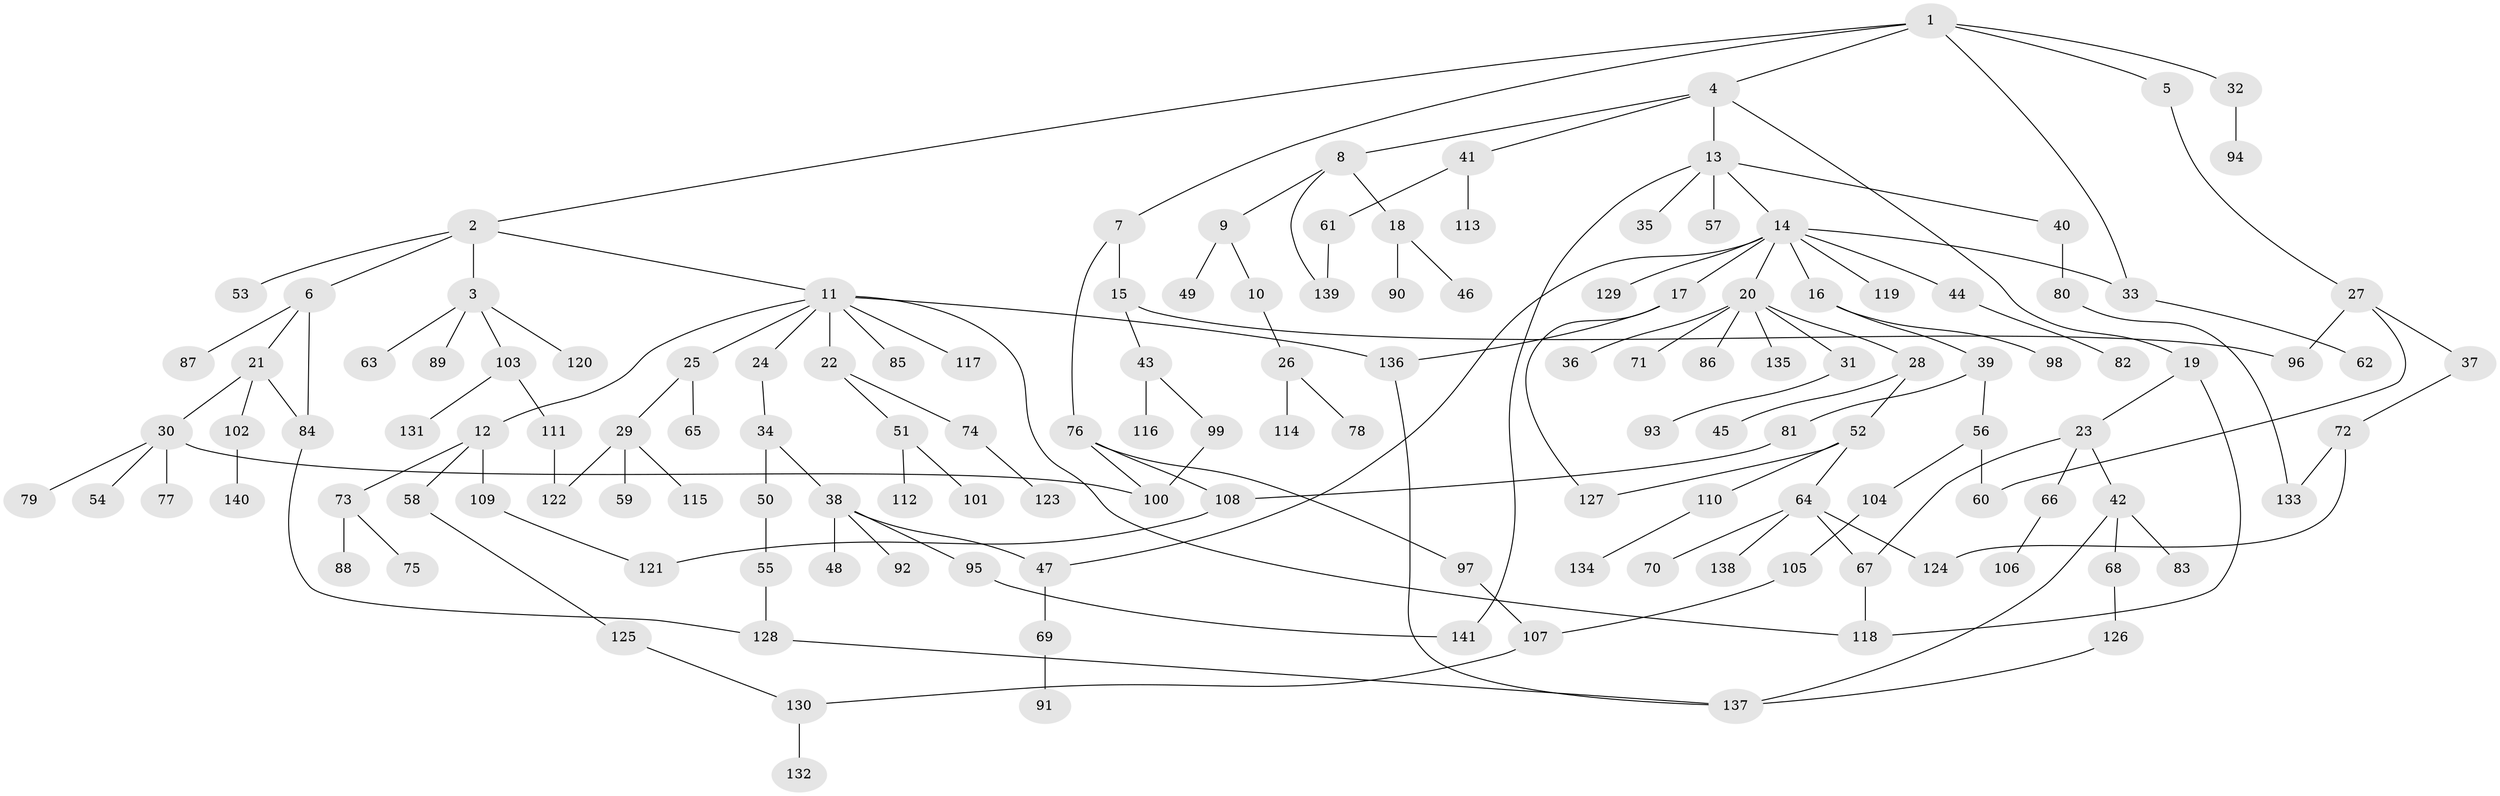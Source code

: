 // Generated by graph-tools (version 1.1) at 2025/01/03/09/25 03:01:03]
// undirected, 141 vertices, 165 edges
graph export_dot {
graph [start="1"]
  node [color=gray90,style=filled];
  1;
  2;
  3;
  4;
  5;
  6;
  7;
  8;
  9;
  10;
  11;
  12;
  13;
  14;
  15;
  16;
  17;
  18;
  19;
  20;
  21;
  22;
  23;
  24;
  25;
  26;
  27;
  28;
  29;
  30;
  31;
  32;
  33;
  34;
  35;
  36;
  37;
  38;
  39;
  40;
  41;
  42;
  43;
  44;
  45;
  46;
  47;
  48;
  49;
  50;
  51;
  52;
  53;
  54;
  55;
  56;
  57;
  58;
  59;
  60;
  61;
  62;
  63;
  64;
  65;
  66;
  67;
  68;
  69;
  70;
  71;
  72;
  73;
  74;
  75;
  76;
  77;
  78;
  79;
  80;
  81;
  82;
  83;
  84;
  85;
  86;
  87;
  88;
  89;
  90;
  91;
  92;
  93;
  94;
  95;
  96;
  97;
  98;
  99;
  100;
  101;
  102;
  103;
  104;
  105;
  106;
  107;
  108;
  109;
  110;
  111;
  112;
  113;
  114;
  115;
  116;
  117;
  118;
  119;
  120;
  121;
  122;
  123;
  124;
  125;
  126;
  127;
  128;
  129;
  130;
  131;
  132;
  133;
  134;
  135;
  136;
  137;
  138;
  139;
  140;
  141;
  1 -- 2;
  1 -- 4;
  1 -- 5;
  1 -- 7;
  1 -- 32;
  1 -- 33;
  2 -- 3;
  2 -- 6;
  2 -- 11;
  2 -- 53;
  3 -- 63;
  3 -- 89;
  3 -- 103;
  3 -- 120;
  4 -- 8;
  4 -- 13;
  4 -- 19;
  4 -- 41;
  5 -- 27;
  6 -- 21;
  6 -- 87;
  6 -- 84;
  7 -- 15;
  7 -- 76;
  8 -- 9;
  8 -- 18;
  8 -- 139;
  9 -- 10;
  9 -- 49;
  10 -- 26;
  11 -- 12;
  11 -- 22;
  11 -- 24;
  11 -- 25;
  11 -- 85;
  11 -- 117;
  11 -- 118;
  11 -- 136;
  12 -- 58;
  12 -- 73;
  12 -- 109;
  13 -- 14;
  13 -- 35;
  13 -- 40;
  13 -- 57;
  13 -- 141;
  14 -- 16;
  14 -- 17;
  14 -- 20;
  14 -- 44;
  14 -- 47;
  14 -- 119;
  14 -- 129;
  14 -- 33;
  15 -- 43;
  15 -- 96;
  16 -- 39;
  16 -- 98;
  17 -- 136;
  17 -- 127;
  18 -- 46;
  18 -- 90;
  19 -- 23;
  19 -- 118;
  20 -- 28;
  20 -- 31;
  20 -- 36;
  20 -- 71;
  20 -- 86;
  20 -- 135;
  21 -- 30;
  21 -- 84;
  21 -- 102;
  22 -- 51;
  22 -- 74;
  23 -- 42;
  23 -- 66;
  23 -- 67;
  24 -- 34;
  25 -- 29;
  25 -- 65;
  26 -- 78;
  26 -- 114;
  27 -- 37;
  27 -- 96;
  27 -- 60;
  28 -- 45;
  28 -- 52;
  29 -- 59;
  29 -- 115;
  29 -- 122;
  30 -- 54;
  30 -- 77;
  30 -- 79;
  30 -- 100;
  31 -- 93;
  32 -- 94;
  33 -- 62;
  34 -- 38;
  34 -- 50;
  37 -- 72;
  38 -- 48;
  38 -- 92;
  38 -- 95;
  38 -- 47;
  39 -- 56;
  39 -- 81;
  40 -- 80;
  41 -- 61;
  41 -- 113;
  42 -- 68;
  42 -- 83;
  42 -- 137;
  43 -- 99;
  43 -- 116;
  44 -- 82;
  47 -- 69;
  50 -- 55;
  51 -- 101;
  51 -- 112;
  52 -- 64;
  52 -- 110;
  52 -- 127;
  55 -- 128;
  56 -- 60;
  56 -- 104;
  58 -- 125;
  61 -- 139;
  64 -- 70;
  64 -- 138;
  64 -- 67;
  64 -- 124;
  66 -- 106;
  67 -- 118;
  68 -- 126;
  69 -- 91;
  72 -- 124;
  72 -- 133;
  73 -- 75;
  73 -- 88;
  74 -- 123;
  76 -- 97;
  76 -- 100;
  76 -- 108;
  80 -- 133;
  81 -- 108;
  84 -- 128;
  95 -- 141;
  97 -- 107;
  99 -- 100;
  102 -- 140;
  103 -- 111;
  103 -- 131;
  104 -- 105;
  105 -- 107;
  107 -- 130;
  108 -- 121;
  109 -- 121;
  110 -- 134;
  111 -- 122;
  125 -- 130;
  126 -- 137;
  128 -- 137;
  130 -- 132;
  136 -- 137;
}
